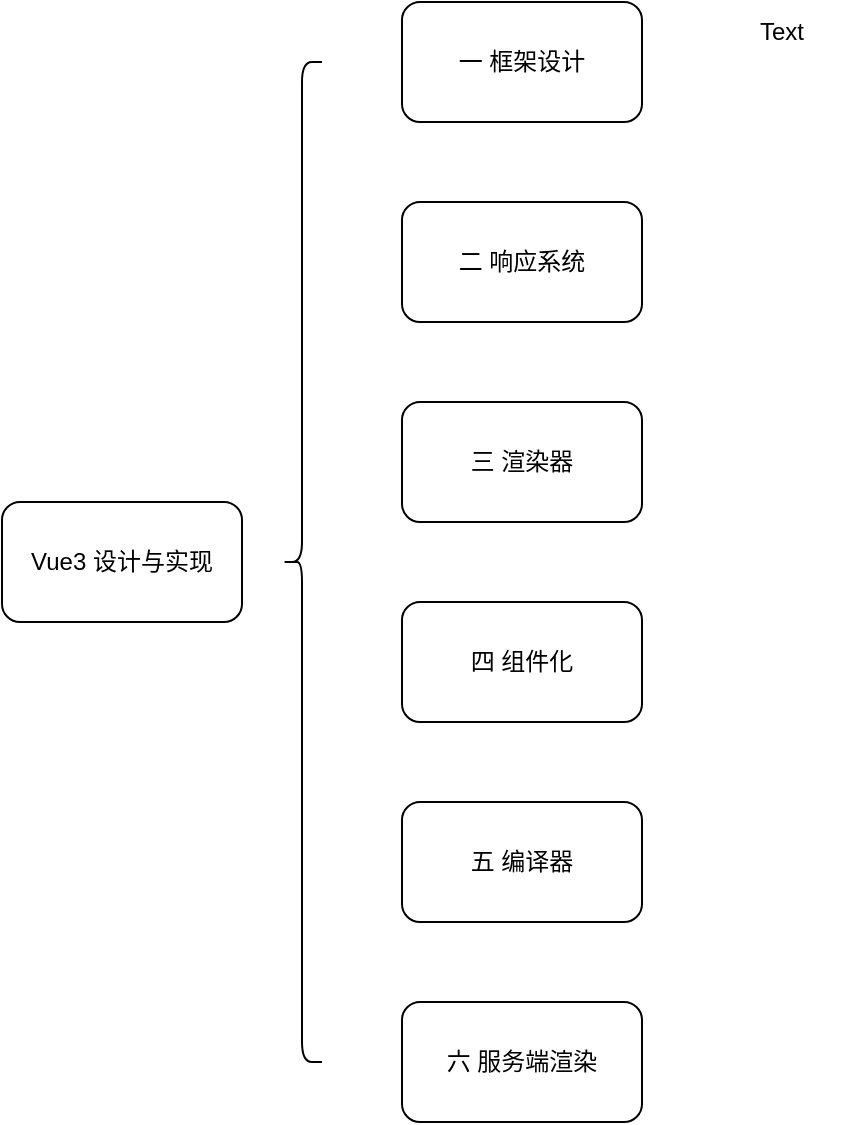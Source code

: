 <mxfile version="24.1.0" type="github">
  <diagram name="Page-1" id="26VWRPMp3Q1bX2AIwDwe">
    <mxGraphModel dx="1050" dy="530" grid="1" gridSize="10" guides="1" tooltips="1" connect="1" arrows="1" fold="1" page="1" pageScale="1" pageWidth="850" pageHeight="1100" math="0" shadow="0">
      <root>
        <mxCell id="0" />
        <mxCell id="1" parent="0" />
        <mxCell id="SWPlqkmiZ7L3-vQjwUTa-1" value="Vue3 设计与实现" style="rounded=1;whiteSpace=wrap;html=1;" vertex="1" parent="1">
          <mxGeometry x="140" y="260" width="120" height="60" as="geometry" />
        </mxCell>
        <mxCell id="SWPlqkmiZ7L3-vQjwUTa-11" value="一 框架设计" style="whiteSpace=wrap;html=1;rounded=1;" vertex="1" parent="1">
          <mxGeometry x="340" y="10" width="120" height="60" as="geometry" />
        </mxCell>
        <mxCell id="SWPlqkmiZ7L3-vQjwUTa-13" value="二 响应系统" style="whiteSpace=wrap;html=1;rounded=1;" vertex="1" parent="1">
          <mxGeometry x="340" y="110" width="120" height="60" as="geometry" />
        </mxCell>
        <mxCell id="SWPlqkmiZ7L3-vQjwUTa-14" value="三 渲染器" style="whiteSpace=wrap;html=1;rounded=1;" vertex="1" parent="1">
          <mxGeometry x="340" y="210" width="120" height="60" as="geometry" />
        </mxCell>
        <mxCell id="SWPlqkmiZ7L3-vQjwUTa-15" value="四 组件化" style="whiteSpace=wrap;html=1;rounded=1;" vertex="1" parent="1">
          <mxGeometry x="340" y="310" width="120" height="60" as="geometry" />
        </mxCell>
        <mxCell id="SWPlqkmiZ7L3-vQjwUTa-16" value="五 编译器" style="whiteSpace=wrap;html=1;rounded=1;" vertex="1" parent="1">
          <mxGeometry x="340" y="410" width="120" height="60" as="geometry" />
        </mxCell>
        <mxCell id="SWPlqkmiZ7L3-vQjwUTa-17" value="六 服务端渲染" style="whiteSpace=wrap;html=1;rounded=1;" vertex="1" parent="1">
          <mxGeometry x="340" y="510" width="120" height="60" as="geometry" />
        </mxCell>
        <mxCell id="SWPlqkmiZ7L3-vQjwUTa-20" value="" style="shape=curlyBracket;whiteSpace=wrap;html=1;rounded=1;labelPosition=left;verticalLabelPosition=middle;align=right;verticalAlign=middle;" vertex="1" parent="1">
          <mxGeometry x="280" y="40" width="20" height="500" as="geometry" />
        </mxCell>
        <mxCell id="SWPlqkmiZ7L3-vQjwUTa-21" value="Text" style="text;html=1;align=center;verticalAlign=middle;whiteSpace=wrap;rounded=0;" vertex="1" parent="1">
          <mxGeometry x="500" y="10" width="60" height="30" as="geometry" />
        </mxCell>
      </root>
    </mxGraphModel>
  </diagram>
</mxfile>
